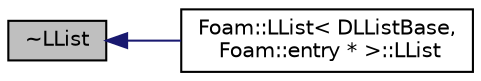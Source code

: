 digraph "~LList"
{
  bgcolor="transparent";
  edge [fontname="Helvetica",fontsize="10",labelfontname="Helvetica",labelfontsize="10"];
  node [fontname="Helvetica",fontsize="10",shape=record];
  rankdir="LR";
  Node1 [label="~LList",height=0.2,width=0.4,color="black", fillcolor="grey75", style="filled", fontcolor="black"];
  Node1 -> Node2 [dir="back",color="midnightblue",fontsize="10",style="solid",fontname="Helvetica"];
  Node2 [label="Foam::LList\< DLListBase,\l Foam::entry * \>::LList",height=0.2,width=0.4,color="black",URL="$a01397.html#ab3a676052898fdb595de89462a65ac09",tooltip="Construct given initial T. "];
}
